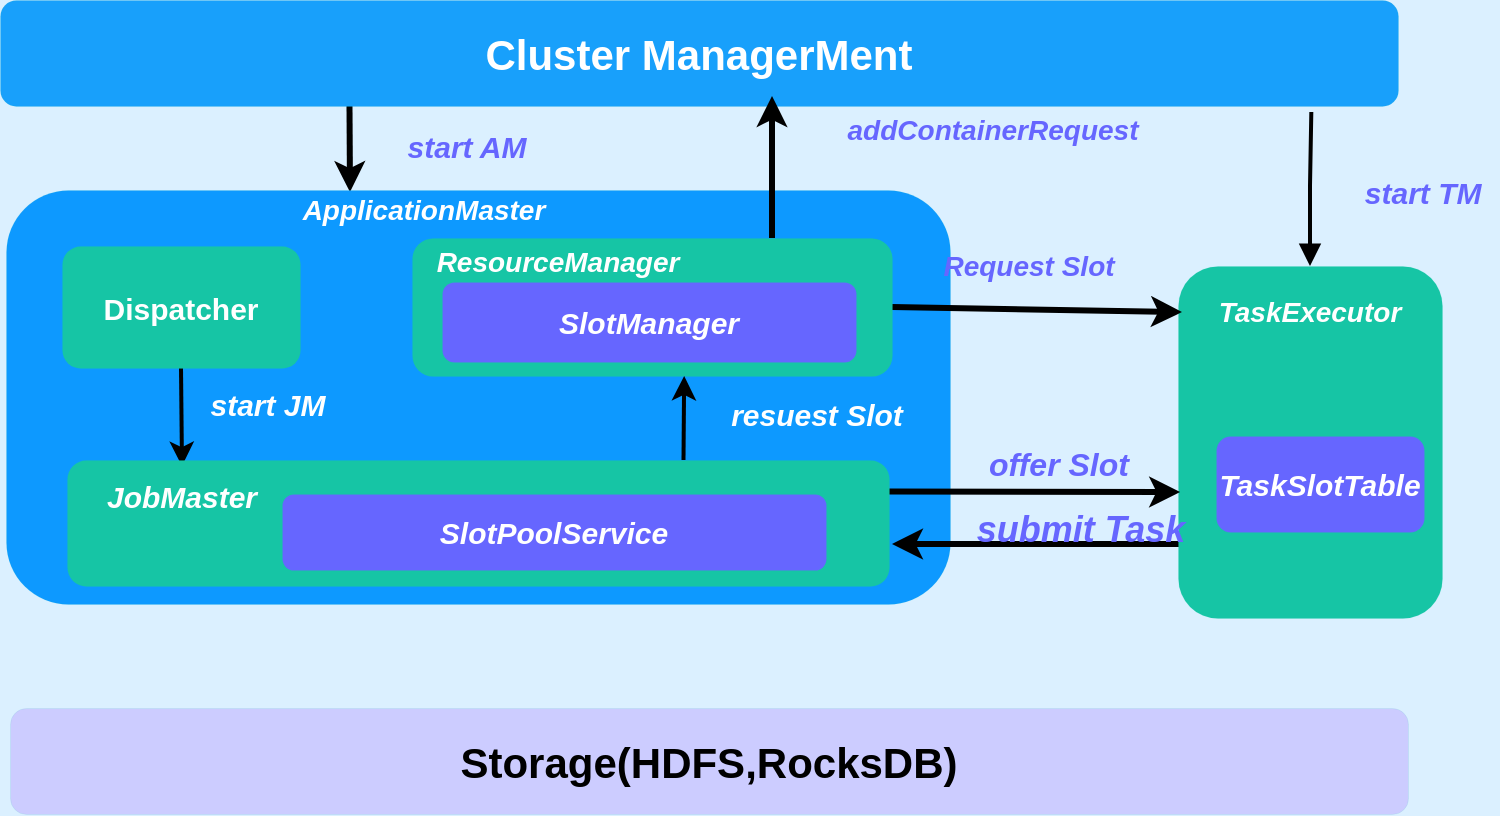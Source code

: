 <mxfile version="20.2.3" type="github">
  <diagram id="B08--2EqLzE5zOx2Na2t" name="第 1 页">
    <mxGraphModel dx="1422" dy="706" grid="0" gridSize="10" guides="1" tooltips="1" connect="1" arrows="1" fold="1" page="1" pageScale="1" pageWidth="827" pageHeight="1169" background="#DBF0FF" math="0" shadow="0">
      <root>
        <mxCell id="0" />
        <mxCell id="1" parent="0" />
        <mxCell id="toyEuhSuymfJruUeBJBz-30" style="edgeStyle=none;rounded=0;orthogonalLoop=1;jettySize=auto;html=1;exitX=0.25;exitY=1;exitDx=0;exitDy=0;fontSize=15;fontColor=#FFFFFF;strokeWidth=3;" parent="1" source="toyEuhSuymfJruUeBJBz-9" edge="1">
          <mxGeometry relative="1" as="geometry">
            <mxPoint x="249" y="170" as="targetPoint" />
          </mxGeometry>
        </mxCell>
        <mxCell id="toyEuhSuymfJruUeBJBz-9" value="&lt;b&gt;&lt;font style=&quot;font-size: 21px;&quot;&gt;Cluster ManagerMent&lt;/font&gt;&lt;/b&gt;" style="rounded=1;whiteSpace=wrap;html=1;fontColor=#FFFFFF;strokeColor=#16C5A5;strokeWidth=0;fillColor=#18A0FB;" parent="1" vertex="1">
          <mxGeometry x="74" y="74" width="699" height="53" as="geometry" />
        </mxCell>
        <mxCell id="toyEuhSuymfJruUeBJBz-18" value="" style="rounded=1;whiteSpace=wrap;html=1;fontSize=21;fontColor=#FFFFFF;strokeColor=#16C5A5;strokeWidth=0;fillColor=#0D99FF;" parent="1" vertex="1">
          <mxGeometry x="77" y="169" width="472" height="207" as="geometry" />
        </mxCell>
        <mxCell id="toyEuhSuymfJruUeBJBz-20" value="&lt;font style=&quot;font-size: 14px;&quot;&gt;&lt;b&gt;&lt;i&gt;ApplicationMaster&lt;/i&gt;&lt;/b&gt;&lt;/font&gt;" style="text;html=1;strokeColor=none;fillColor=none;align=center;verticalAlign=middle;whiteSpace=wrap;rounded=0;fontSize=21;fontColor=#FFFFFF;" parent="1" vertex="1">
          <mxGeometry x="198" y="161" width="176" height="30" as="geometry" />
        </mxCell>
        <mxCell id="toyEuhSuymfJruUeBJBz-45" style="edgeStyle=none;rounded=0;orthogonalLoop=1;jettySize=auto;html=1;exitX=0.008;exitY=0.79;exitDx=0;exitDy=0;fontSize=14;fontColor=#000000;exitPerimeter=0;strokeWidth=3;" parent="1" source="toyEuhSuymfJruUeBJBz-21" edge="1">
          <mxGeometry relative="1" as="geometry">
            <mxPoint x="520" y="346" as="targetPoint" />
          </mxGeometry>
        </mxCell>
        <mxCell id="toyEuhSuymfJruUeBJBz-52" style="edgeStyle=orthogonalEdgeStyle;rounded=0;orthogonalLoop=1;jettySize=auto;html=1;exitX=0.5;exitY=0;exitDx=0;exitDy=0;entryX=0.938;entryY=1.057;entryDx=0;entryDy=0;entryPerimeter=0;fontSize=14;fontColor=#000000;endArrow=none;endFill=0;strokeWidth=2;fillColor=none;startArrow=block;startFill=1;" parent="1" source="toyEuhSuymfJruUeBJBz-21" target="toyEuhSuymfJruUeBJBz-9" edge="1">
          <mxGeometry relative="1" as="geometry" />
        </mxCell>
        <mxCell id="toyEuhSuymfJruUeBJBz-21" value="" style="rounded=1;whiteSpace=wrap;html=1;fontSize=21;fontColor=#FFFFFF;strokeColor=#16C5A5;strokeWidth=0;fillColor=#16C5A5;" parent="1" vertex="1">
          <mxGeometry x="663" y="207" width="132" height="176" as="geometry" />
        </mxCell>
        <mxCell id="toyEuhSuymfJruUeBJBz-38" style="edgeStyle=none;rounded=0;orthogonalLoop=1;jettySize=auto;html=1;exitX=0.5;exitY=1;exitDx=0;exitDy=0;entryX=0.5;entryY=0;entryDx=0;entryDy=0;fontSize=14;fontColor=#FFFFFF;strokeWidth=2;endArrow=classic;endFill=1;" parent="1" source="toyEuhSuymfJruUeBJBz-22" target="toyEuhSuymfJruUeBJBz-29" edge="1">
          <mxGeometry relative="1" as="geometry" />
        </mxCell>
        <mxCell id="toyEuhSuymfJruUeBJBz-22" value="&lt;b&gt;&lt;font style=&quot;font-size: 15px;&quot;&gt;Dispatcher&lt;/font&gt;&lt;/b&gt;" style="rounded=1;whiteSpace=wrap;html=1;fontSize=14;fontColor=#FFFFFF;strokeColor=#16C5A5;strokeWidth=0;fillColor=#16C5A5;" parent="1" vertex="1">
          <mxGeometry x="105" y="197" width="119" height="61" as="geometry" />
        </mxCell>
        <mxCell id="toyEuhSuymfJruUeBJBz-57" style="rounded=0;orthogonalLoop=1;jettySize=auto;html=1;exitX=0.75;exitY=0;exitDx=0;exitDy=0;fontSize=14;fontColor=#000000;startArrow=none;startFill=0;endArrow=classic;endFill=1;strokeWidth=3;fillColor=none;" parent="1" source="toyEuhSuymfJruUeBJBz-23" edge="1">
          <mxGeometry relative="1" as="geometry">
            <mxPoint x="460" y="122" as="targetPoint" />
          </mxGeometry>
        </mxCell>
        <mxCell id="SWiasHjHLihsmcm7UrCJ-4" style="edgeStyle=none;rounded=0;orthogonalLoop=1;jettySize=auto;html=1;exitX=1;exitY=0.5;exitDx=0;exitDy=0;entryX=0.015;entryY=0.131;entryDx=0;entryDy=0;entryPerimeter=0;strokeWidth=3;" edge="1" parent="1" source="toyEuhSuymfJruUeBJBz-23" target="toyEuhSuymfJruUeBJBz-21">
          <mxGeometry relative="1" as="geometry">
            <mxPoint x="648" y="232" as="targetPoint" />
          </mxGeometry>
        </mxCell>
        <mxCell id="toyEuhSuymfJruUeBJBz-23" value="" style="rounded=1;whiteSpace=wrap;html=1;fontSize=14;fontColor=#FFFFFF;strokeColor=#16C5A5;strokeWidth=0;fillColor=#16C5A5;" parent="1" vertex="1">
          <mxGeometry x="280" y="193" width="240" height="69" as="geometry" />
        </mxCell>
        <mxCell id="toyEuhSuymfJruUeBJBz-41" style="edgeStyle=none;rounded=0;orthogonalLoop=1;jettySize=auto;html=1;exitX=0.75;exitY=0;exitDx=0;exitDy=0;fontSize=14;fontColor=#000000;entryX=0.567;entryY=1;entryDx=0;entryDy=0;entryPerimeter=0;strokeWidth=2;" parent="1" source="toyEuhSuymfJruUeBJBz-24" target="toyEuhSuymfJruUeBJBz-23" edge="1">
          <mxGeometry relative="1" as="geometry">
            <mxPoint x="420" y="260" as="targetPoint" />
          </mxGeometry>
        </mxCell>
        <mxCell id="toyEuhSuymfJruUeBJBz-47" style="edgeStyle=none;rounded=0;orthogonalLoop=1;jettySize=auto;html=1;exitX=1;exitY=0.25;exitDx=0;exitDy=0;entryX=0.008;entryY=0.642;entryDx=0;entryDy=0;entryPerimeter=0;fontSize=14;fontColor=#000000;fillColor=none;strokeWidth=3;" parent="1" source="toyEuhSuymfJruUeBJBz-24" target="toyEuhSuymfJruUeBJBz-21" edge="1">
          <mxGeometry relative="1" as="geometry" />
        </mxCell>
        <mxCell id="toyEuhSuymfJruUeBJBz-24" value="" style="rounded=1;whiteSpace=wrap;html=1;fontSize=14;fontColor=#FFFFFF;strokeColor=#16C5A5;strokeWidth=0;fillColor=#16C5A5;" parent="1" vertex="1">
          <mxGeometry x="107.5" y="304" width="411" height="63" as="geometry" />
        </mxCell>
        <mxCell id="toyEuhSuymfJruUeBJBz-28" value="&lt;span style=&quot;font-size: 21px;&quot;&gt;&lt;b&gt;&lt;font color=&quot;#000000&quot;&gt;Storage(HDFS,RocksDB)&lt;/font&gt;&lt;/b&gt;&lt;/span&gt;" style="rounded=1;whiteSpace=wrap;html=1;fontColor=#FFFFFF;strokeColor=#16C5A5;strokeWidth=0;fillColor=#CCCCFF;" parent="1" vertex="1">
          <mxGeometry x="79" y="428" width="699" height="53" as="geometry" />
        </mxCell>
        <mxCell id="toyEuhSuymfJruUeBJBz-29" value="&lt;b&gt;&lt;i&gt;&lt;font color=&quot;#ffffff&quot;&gt;JobMaster&lt;/font&gt;&lt;/i&gt;&lt;/b&gt;" style="text;html=1;strokeColor=none;fillColor=none;align=center;verticalAlign=middle;whiteSpace=wrap;rounded=0;fontSize=15;fontColor=#000000;" parent="1" vertex="1">
          <mxGeometry x="135" y="307" width="60" height="30" as="geometry" />
        </mxCell>
        <mxCell id="toyEuhSuymfJruUeBJBz-31" value="&lt;font color=&quot;#6666ff&quot;&gt;&lt;i&gt;&lt;b&gt;start AM&lt;/b&gt;&lt;/i&gt;&lt;/font&gt;" style="text;html=1;strokeColor=none;fillColor=none;align=center;verticalAlign=middle;whiteSpace=wrap;rounded=0;fontSize=15;fontColor=#FFFFFF;" parent="1" vertex="1">
          <mxGeometry x="256" y="133" width="103" height="28" as="geometry" />
        </mxCell>
        <mxCell id="toyEuhSuymfJruUeBJBz-33" value="&lt;font color=&quot;#ffffff&quot;&gt;&lt;b&gt;&lt;i&gt;SlotPoolService&lt;/i&gt;&lt;/b&gt;&lt;/font&gt;" style="rounded=1;whiteSpace=wrap;html=1;fontSize=15;fontColor=#6666FF;strokeColor=#16C5A5;strokeWidth=0;fillColor=#6666FF;" parent="1" vertex="1">
          <mxGeometry x="215" y="321" width="272" height="38" as="geometry" />
        </mxCell>
        <mxCell id="toyEuhSuymfJruUeBJBz-35" value="&lt;font color=&quot;#ffffff&quot;&gt;&lt;b&gt;&lt;i&gt;SlotManager&lt;/i&gt;&lt;/b&gt;&lt;/font&gt;" style="rounded=1;whiteSpace=wrap;html=1;fontSize=15;fontColor=#6666FF;strokeColor=#16C5A5;strokeWidth=0;fillColor=#6666FF;" parent="1" vertex="1">
          <mxGeometry x="295" y="215" width="207" height="40" as="geometry" />
        </mxCell>
        <mxCell id="toyEuhSuymfJruUeBJBz-36" value="&lt;font color=&quot;#ffffff&quot;&gt;&lt;b&gt;&lt;i&gt;TaskSlotTable&lt;/i&gt;&lt;/b&gt;&lt;/font&gt;" style="rounded=1;whiteSpace=wrap;html=1;fontSize=15;fontColor=#6666FF;strokeColor=#16C5A5;strokeWidth=0;fillColor=#6666FF;" parent="1" vertex="1">
          <mxGeometry x="682" y="292" width="104" height="48" as="geometry" />
        </mxCell>
        <mxCell id="toyEuhSuymfJruUeBJBz-37" value="&lt;b&gt;&lt;i&gt;&lt;font style=&quot;font-size: 14px;&quot;&gt;ResourceManager&lt;/font&gt;&lt;/i&gt;&lt;/b&gt;" style="text;html=1;strokeColor=none;fillColor=none;align=center;verticalAlign=middle;whiteSpace=wrap;rounded=0;fontSize=15;fontColor=#FFFFFF;" parent="1" vertex="1">
          <mxGeometry x="323" y="189" width="60" height="30" as="geometry" />
        </mxCell>
        <mxCell id="toyEuhSuymfJruUeBJBz-40" value="&lt;b&gt;&lt;i&gt;start JM&lt;/i&gt;&lt;/b&gt;" style="text;html=1;strokeColor=none;fillColor=none;align=center;verticalAlign=middle;whiteSpace=wrap;rounded=0;fontSize=15;fontColor=#FFFFFF;" parent="1" vertex="1">
          <mxGeometry x="170" y="266" width="76" height="20" as="geometry" />
        </mxCell>
        <mxCell id="toyEuhSuymfJruUeBJBz-44" value="&lt;font style=&quot;font-size: 14px;&quot;&gt;&lt;b&gt;&lt;i&gt;TaskExecutor&lt;/i&gt;&lt;/b&gt;&lt;/font&gt;" style="text;html=1;strokeColor=none;fillColor=none;align=center;verticalAlign=middle;whiteSpace=wrap;rounded=0;fontSize=21;fontColor=#FFFFFF;" parent="1" vertex="1">
          <mxGeometry x="677" y="217" width="104" height="19" as="geometry" />
        </mxCell>
        <mxCell id="toyEuhSuymfJruUeBJBz-53" value="&lt;font color=&quot;#6666ff&quot;&gt;&lt;b&gt;&lt;i&gt;&amp;nbsp;start TM&lt;/i&gt;&lt;/b&gt;&lt;/font&gt;" style="text;html=1;strokeColor=none;fillColor=none;align=center;verticalAlign=middle;whiteSpace=wrap;rounded=0;fontSize=15;fontColor=#FFFFFF;" parent="1" vertex="1">
          <mxGeometry x="744" y="159" width="79" height="21" as="geometry" />
        </mxCell>
        <mxCell id="toyEuhSuymfJruUeBJBz-58" value="&lt;b&gt;&lt;i&gt;&lt;span style=&quot;font-size: 14px; text-align: left;&quot;&gt;&lt;font color=&quot;#6666ff&quot;&gt;addContainerRequest&lt;/font&gt;&lt;/span&gt;&lt;font color=&quot;#6666ff&quot;&gt;&lt;br&gt;&amp;nbsp;&lt;/font&gt;&lt;/i&gt;&lt;/b&gt;" style="text;html=1;strokeColor=none;fillColor=none;align=center;verticalAlign=middle;whiteSpace=wrap;rounded=0;fontSize=15;fontColor=#FFFFFF;" parent="1" vertex="1">
          <mxGeometry x="475" y="133" width="191" height="28" as="geometry" />
        </mxCell>
        <mxCell id="toyEuhSuymfJruUeBJBz-59" value="&lt;b&gt;&lt;i&gt;resuest Slot&lt;/i&gt;&lt;/b&gt;" style="text;html=1;strokeColor=none;fillColor=none;align=center;verticalAlign=middle;whiteSpace=wrap;rounded=0;fontSize=15;fontColor=#FFFFFF;" parent="1" vertex="1">
          <mxGeometry x="436" y="274" width="93" height="14" as="geometry" />
        </mxCell>
        <mxCell id="SWiasHjHLihsmcm7UrCJ-5" value="&lt;font size=&quot;1&quot; color=&quot;#6666ff&quot;&gt;&lt;i&gt;&lt;b style=&quot;font-size: 14px;&quot;&gt;Request Slot&lt;/b&gt;&lt;/i&gt;&lt;/font&gt;" style="text;html=1;align=center;verticalAlign=middle;resizable=0;points=[];autosize=1;strokeColor=none;fillColor=none;" vertex="1" parent="1">
          <mxGeometry x="536" y="192.5" width="104" height="29" as="geometry" />
        </mxCell>
        <mxCell id="SWiasHjHLihsmcm7UrCJ-6" value="&lt;font size=&quot;1&quot; color=&quot;#6666ff&quot;&gt;&lt;b&gt;&lt;i style=&quot;font-size: 16px;&quot;&gt;offer Slot&lt;/i&gt;&lt;/b&gt;&lt;/font&gt;" style="text;html=1;align=center;verticalAlign=middle;resizable=0;points=[];autosize=1;strokeColor=none;fillColor=none;" vertex="1" parent="1">
          <mxGeometry x="559" y="290.5" width="88" height="31" as="geometry" />
        </mxCell>
        <mxCell id="SWiasHjHLihsmcm7UrCJ-7" value="&lt;b&gt;&lt;i&gt;&lt;font style=&quot;font-size: 18px;&quot; color=&quot;#6666ff&quot;&gt;submit Task&lt;/font&gt;&lt;/i&gt;&lt;/b&gt;" style="text;html=1;align=center;verticalAlign=middle;resizable=0;points=[];autosize=1;strokeColor=none;fillColor=none;" vertex="1" parent="1">
          <mxGeometry x="553" y="321.5" width="122" height="34" as="geometry" />
        </mxCell>
      </root>
    </mxGraphModel>
  </diagram>
</mxfile>
